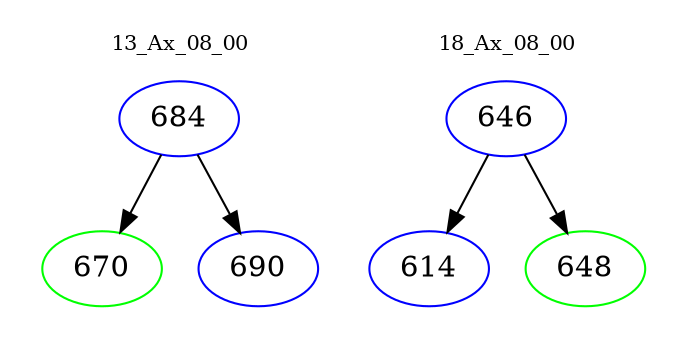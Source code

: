 digraph{
subgraph cluster_0 {
color = white
label = "13_Ax_08_00";
fontsize=10;
T0_684 [label="684", color="blue"]
T0_684 -> T0_670 [color="black"]
T0_670 [label="670", color="green"]
T0_684 -> T0_690 [color="black"]
T0_690 [label="690", color="blue"]
}
subgraph cluster_1 {
color = white
label = "18_Ax_08_00";
fontsize=10;
T1_646 [label="646", color="blue"]
T1_646 -> T1_614 [color="black"]
T1_614 [label="614", color="blue"]
T1_646 -> T1_648 [color="black"]
T1_648 [label="648", color="green"]
}
}

